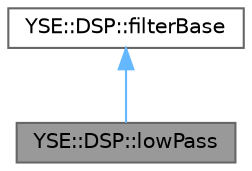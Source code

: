 digraph "YSE::DSP::lowPass"
{
 // LATEX_PDF_SIZE
  bgcolor="transparent";
  edge [fontname=Helvetica,fontsize=10,labelfontname=Helvetica,labelfontsize=10];
  node [fontname=Helvetica,fontsize=10,shape=box,height=0.2,width=0.4];
  Node1 [id="Node000001",label="YSE::DSP::lowPass",height=0.2,width=0.4,color="gray40", fillcolor="grey60", style="filled", fontcolor="black",tooltip=" "];
  Node2 -> Node1 [id="edge1_Node000001_Node000002",dir="back",color="steelblue1",style="solid",tooltip=" "];
  Node2 [id="Node000002",label="YSE::DSP::filterBase",height=0.2,width=0.4,color="gray40", fillcolor="white", style="filled",URL="$class_y_s_e_1_1_d_s_p_1_1filter_base.html",tooltip=" "];
}
